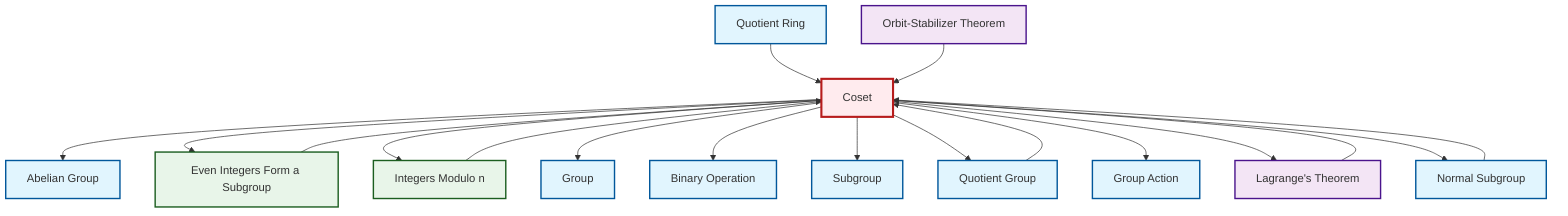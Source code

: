 graph TD
    classDef definition fill:#e1f5fe,stroke:#01579b,stroke-width:2px
    classDef theorem fill:#f3e5f5,stroke:#4a148c,stroke-width:2px
    classDef axiom fill:#fff3e0,stroke:#e65100,stroke-width:2px
    classDef example fill:#e8f5e9,stroke:#1b5e20,stroke-width:2px
    classDef current fill:#ffebee,stroke:#b71c1c,stroke-width:3px
    def-abelian-group["Abelian Group"]:::definition
    thm-orbit-stabilizer["Orbit-Stabilizer Theorem"]:::theorem
    def-group["Group"]:::definition
    def-normal-subgroup["Normal Subgroup"]:::definition
    def-binary-operation["Binary Operation"]:::definition
    def-subgroup["Subgroup"]:::definition
    ex-quotient-integers-mod-n["Integers Modulo n"]:::example
    def-group-action["Group Action"]:::definition
    thm-lagrange["Lagrange's Theorem"]:::theorem
    def-quotient-ring["Quotient Ring"]:::definition
    def-coset["Coset"]:::definition
    def-quotient-group["Quotient Group"]:::definition
    ex-even-integers-subgroup["Even Integers Form a Subgroup"]:::example
    def-quotient-ring --> def-coset
    thm-orbit-stabilizer --> def-coset
    def-coset --> def-abelian-group
    def-coset --> ex-even-integers-subgroup
    def-coset --> ex-quotient-integers-mod-n
    def-quotient-group --> def-coset
    def-coset --> def-group
    def-normal-subgroup --> def-coset
    def-coset --> def-binary-operation
    def-coset --> def-subgroup
    def-coset --> def-quotient-group
    ex-quotient-integers-mod-n --> def-coset
    def-coset --> def-group-action
    def-coset --> thm-lagrange
    thm-lagrange --> def-coset
    def-coset --> def-normal-subgroup
    ex-even-integers-subgroup --> def-coset
    class def-coset current